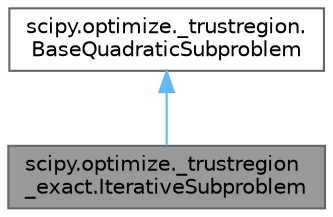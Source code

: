 digraph "scipy.optimize._trustregion_exact.IterativeSubproblem"
{
 // LATEX_PDF_SIZE
  bgcolor="transparent";
  edge [fontname=Helvetica,fontsize=10,labelfontname=Helvetica,labelfontsize=10];
  node [fontname=Helvetica,fontsize=10,shape=box,height=0.2,width=0.4];
  Node1 [id="Node000001",label="scipy.optimize._trustregion\l_exact.IterativeSubproblem",height=0.2,width=0.4,color="gray40", fillcolor="grey60", style="filled", fontcolor="black",tooltip=" "];
  Node2 -> Node1 [id="edge1_Node000001_Node000002",dir="back",color="steelblue1",style="solid",tooltip=" "];
  Node2 [id="Node000002",label="scipy.optimize._trustregion.\lBaseQuadraticSubproblem",height=0.2,width=0.4,color="gray40", fillcolor="white", style="filled",URL="$de/d8e/classscipy_1_1optimize_1_1__trustregion_1_1BaseQuadraticSubproblem.html",tooltip=" "];
}
